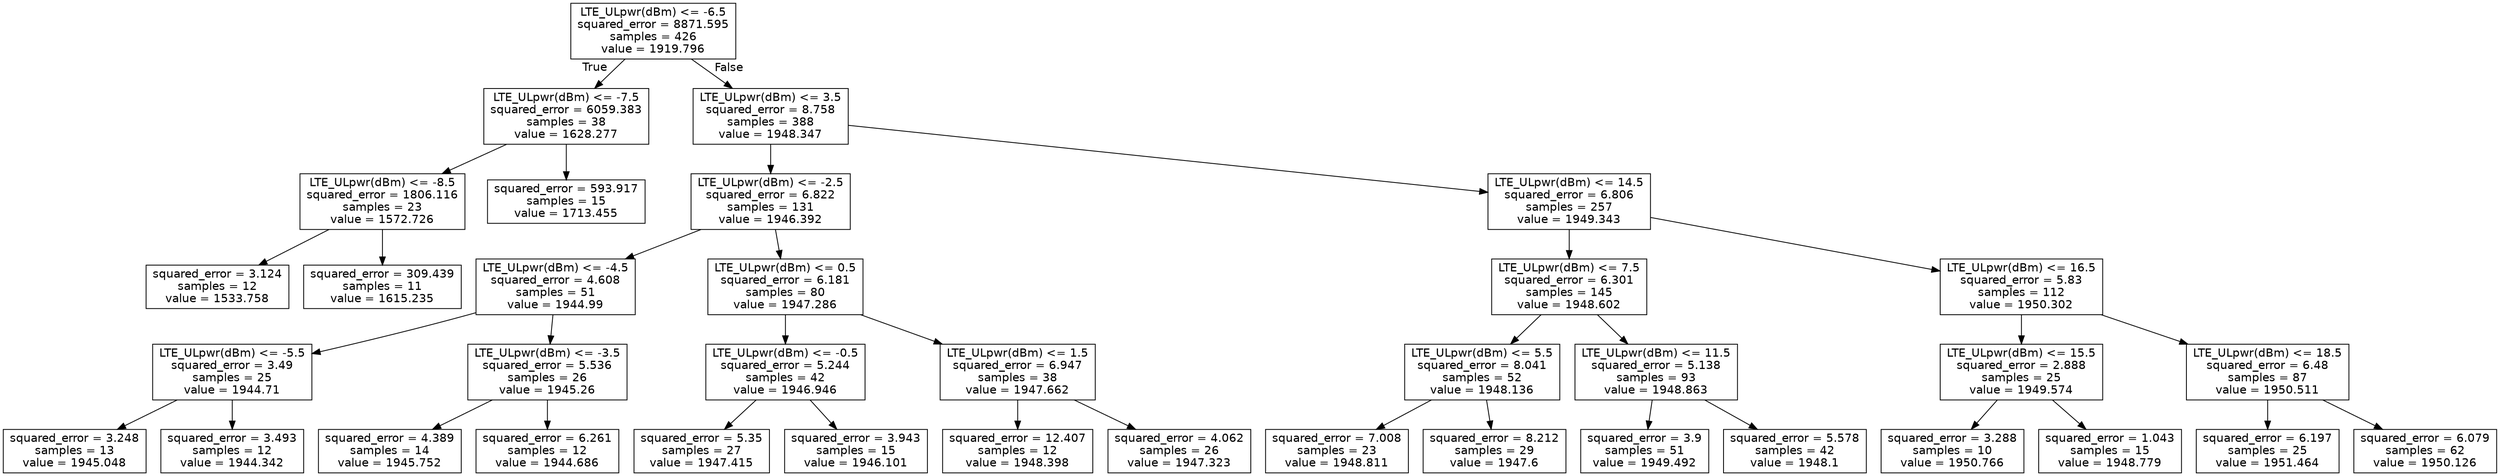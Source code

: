 digraph Tree {
node [shape=box, fontname="helvetica"] ;
edge [fontname="helvetica"] ;
0 [label="LTE_ULpwr(dBm) <= -6.5\nsquared_error = 8871.595\nsamples = 426\nvalue = 1919.796"] ;
1 [label="LTE_ULpwr(dBm) <= -7.5\nsquared_error = 6059.383\nsamples = 38\nvalue = 1628.277"] ;
0 -> 1 [labeldistance=2.5, labelangle=45, headlabel="True"] ;
2 [label="LTE_ULpwr(dBm) <= -8.5\nsquared_error = 1806.116\nsamples = 23\nvalue = 1572.726"] ;
1 -> 2 ;
3 [label="squared_error = 3.124\nsamples = 12\nvalue = 1533.758"] ;
2 -> 3 ;
4 [label="squared_error = 309.439\nsamples = 11\nvalue = 1615.235"] ;
2 -> 4 ;
5 [label="squared_error = 593.917\nsamples = 15\nvalue = 1713.455"] ;
1 -> 5 ;
6 [label="LTE_ULpwr(dBm) <= 3.5\nsquared_error = 8.758\nsamples = 388\nvalue = 1948.347"] ;
0 -> 6 [labeldistance=2.5, labelangle=-45, headlabel="False"] ;
7 [label="LTE_ULpwr(dBm) <= -2.5\nsquared_error = 6.822\nsamples = 131\nvalue = 1946.392"] ;
6 -> 7 ;
8 [label="LTE_ULpwr(dBm) <= -4.5\nsquared_error = 4.608\nsamples = 51\nvalue = 1944.99"] ;
7 -> 8 ;
9 [label="LTE_ULpwr(dBm) <= -5.5\nsquared_error = 3.49\nsamples = 25\nvalue = 1944.71"] ;
8 -> 9 ;
10 [label="squared_error = 3.248\nsamples = 13\nvalue = 1945.048"] ;
9 -> 10 ;
11 [label="squared_error = 3.493\nsamples = 12\nvalue = 1944.342"] ;
9 -> 11 ;
12 [label="LTE_ULpwr(dBm) <= -3.5\nsquared_error = 5.536\nsamples = 26\nvalue = 1945.26"] ;
8 -> 12 ;
13 [label="squared_error = 4.389\nsamples = 14\nvalue = 1945.752"] ;
12 -> 13 ;
14 [label="squared_error = 6.261\nsamples = 12\nvalue = 1944.686"] ;
12 -> 14 ;
15 [label="LTE_ULpwr(dBm) <= 0.5\nsquared_error = 6.181\nsamples = 80\nvalue = 1947.286"] ;
7 -> 15 ;
16 [label="LTE_ULpwr(dBm) <= -0.5\nsquared_error = 5.244\nsamples = 42\nvalue = 1946.946"] ;
15 -> 16 ;
17 [label="squared_error = 5.35\nsamples = 27\nvalue = 1947.415"] ;
16 -> 17 ;
18 [label="squared_error = 3.943\nsamples = 15\nvalue = 1946.101"] ;
16 -> 18 ;
19 [label="LTE_ULpwr(dBm) <= 1.5\nsquared_error = 6.947\nsamples = 38\nvalue = 1947.662"] ;
15 -> 19 ;
20 [label="squared_error = 12.407\nsamples = 12\nvalue = 1948.398"] ;
19 -> 20 ;
21 [label="squared_error = 4.062\nsamples = 26\nvalue = 1947.323"] ;
19 -> 21 ;
22 [label="LTE_ULpwr(dBm) <= 14.5\nsquared_error = 6.806\nsamples = 257\nvalue = 1949.343"] ;
6 -> 22 ;
23 [label="LTE_ULpwr(dBm) <= 7.5\nsquared_error = 6.301\nsamples = 145\nvalue = 1948.602"] ;
22 -> 23 ;
24 [label="LTE_ULpwr(dBm) <= 5.5\nsquared_error = 8.041\nsamples = 52\nvalue = 1948.136"] ;
23 -> 24 ;
25 [label="squared_error = 7.008\nsamples = 23\nvalue = 1948.811"] ;
24 -> 25 ;
26 [label="squared_error = 8.212\nsamples = 29\nvalue = 1947.6"] ;
24 -> 26 ;
27 [label="LTE_ULpwr(dBm) <= 11.5\nsquared_error = 5.138\nsamples = 93\nvalue = 1948.863"] ;
23 -> 27 ;
28 [label="squared_error = 3.9\nsamples = 51\nvalue = 1949.492"] ;
27 -> 28 ;
29 [label="squared_error = 5.578\nsamples = 42\nvalue = 1948.1"] ;
27 -> 29 ;
30 [label="LTE_ULpwr(dBm) <= 16.5\nsquared_error = 5.83\nsamples = 112\nvalue = 1950.302"] ;
22 -> 30 ;
31 [label="LTE_ULpwr(dBm) <= 15.5\nsquared_error = 2.888\nsamples = 25\nvalue = 1949.574"] ;
30 -> 31 ;
32 [label="squared_error = 3.288\nsamples = 10\nvalue = 1950.766"] ;
31 -> 32 ;
33 [label="squared_error = 1.043\nsamples = 15\nvalue = 1948.779"] ;
31 -> 33 ;
34 [label="LTE_ULpwr(dBm) <= 18.5\nsquared_error = 6.48\nsamples = 87\nvalue = 1950.511"] ;
30 -> 34 ;
35 [label="squared_error = 6.197\nsamples = 25\nvalue = 1951.464"] ;
34 -> 35 ;
36 [label="squared_error = 6.079\nsamples = 62\nvalue = 1950.126"] ;
34 -> 36 ;
}